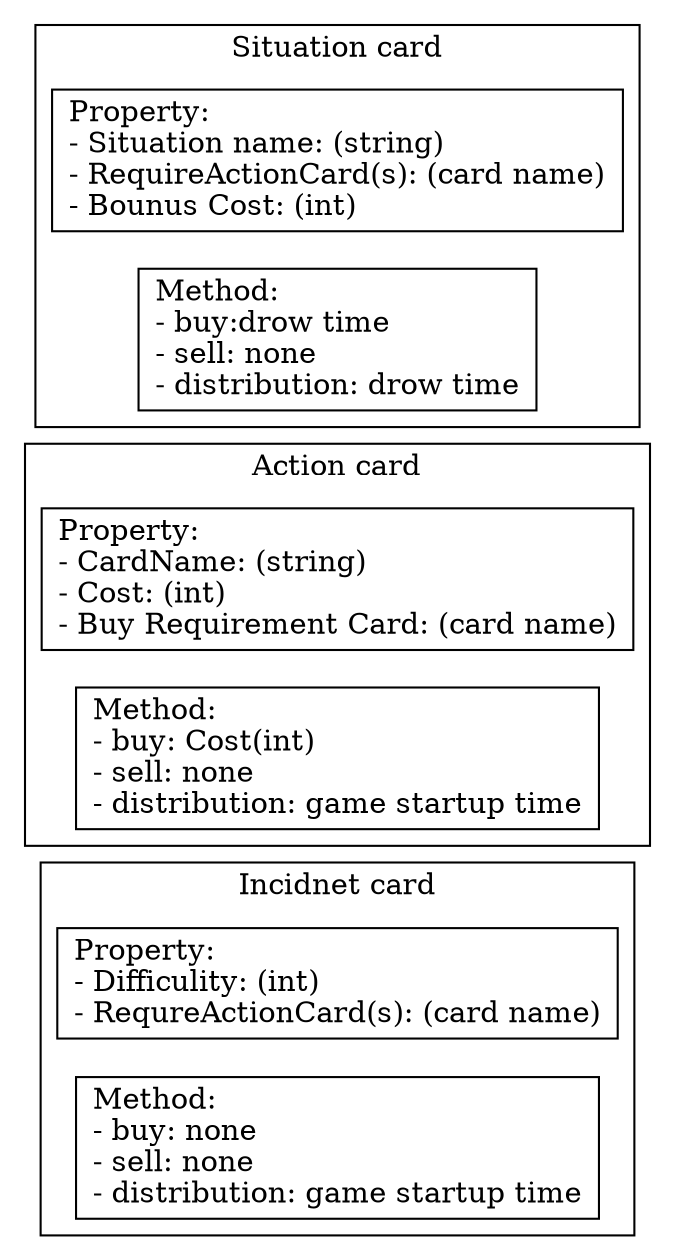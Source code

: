 digraph class {
    node [shape=box];
    rankdir=LR;

    subgraph cluster001{
        label="Incidnet card";
        incidnetProperty [label="Property:\l- Difficulity: (int)\l- RequreActionCard(s): (card name)\l"];
        incidnetMethod [label="Method:\l- buy: none\l- sell: none\l- distribution: game startup time\l"];
    }
    subgraph cluster002{
        label="Action card";
        actionProperty [label="Property:\l- CardName: (string)\l- Cost: (int)\l- Buy Requirement Card: (card name)\l"];
        actionMEthod [label="Method:\l- buy: Cost(int)\l- sell: none\l- distribution: game startup time\l"];
    }
    subgraph cluster003{
        label="Situation card"
        situationProperty [label="Property:\l- Situation name: (string)\l- RequireActionCard(s): (card name)\l- Bounus Cost: (int)\l"];
        situationMethod [label="Method:\l- buy:drow time\l- sell: none\l- distribution: drow time\l"];
    }
}